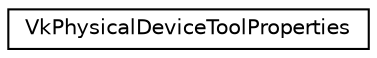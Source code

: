digraph "Graphical Class Hierarchy"
{
 // LATEX_PDF_SIZE
  edge [fontname="Helvetica",fontsize="10",labelfontname="Helvetica",labelfontsize="10"];
  node [fontname="Helvetica",fontsize="10",shape=record];
  rankdir="LR";
  Node0 [label="VkPhysicalDeviceToolProperties",height=0.2,width=0.4,color="black", fillcolor="white", style="filled",URL="$structVkPhysicalDeviceToolProperties.html",tooltip=" "];
}
